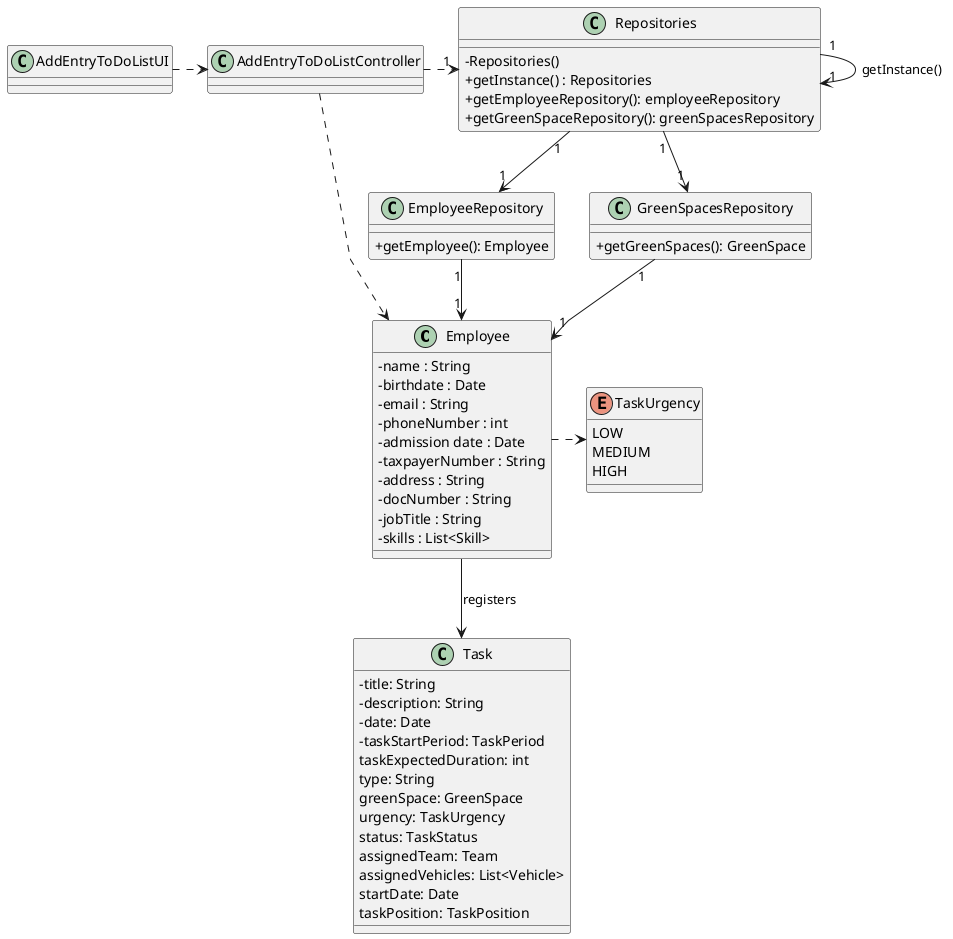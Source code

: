 @startuml
'skinparam monochrome true
skinparam packageStyle rectangle
skinparam shadowing false
skinparam linetype polyline
'skinparam linetype orto

skinparam classAttributeIconSize 0

'left to right direction
class Employee{
    -name : String
    -birthdate : Date
    -email : String
    -phoneNumber : int
    -admission date : Date
    -taxpayerNumber : String
    -address : String
    -docNumber : String
    -jobTitle : String
    -skills : List<Skill>
}


class AddEntryToDoListController{

}

class AddEntryToDoListUI{

}

class Repositories {
    - Repositories()
    + getInstance() : Repositories
    + getEmployeeRepository(): employeeRepository
    + getGreenSpaceRepository(): greenSpacesRepository
}
class EmployeeRepository{


+getEmployee(): Employee

}
class GreenSpacesRepository{
+getGreenSpaces(): GreenSpace
}

class Task{
    -title: String
    -description: String
    -date: Date
    -taskStartPeriod: TaskPeriod
    taskExpectedDuration: int
    type: String
    greenSpace: GreenSpace
    urgency: TaskUrgency
    status: TaskStatus
    assignedTeam: Team
    assignedVehicles: List<Vehicle>
    startDate: Date
    taskPosition: TaskPosition
}

enum TaskUrgency {
    LOW
    MEDIUM
    HIGH
}


AddEntryToDoListUI .>AddEntryToDoListController

AddEntryToDoListController .> "1" Repositories

Repositories "1" --> "1" Repositories : getInstance()
Repositories "1" --> "1" EmployeeRepository

Repositories "1" --> "1" GreenSpacesRepository

AddEntryToDoListController ..>Employee

EmployeeRepository "1" --> "1" Employee
GreenSpacesRepository "1" --> "1" Employee

Employee .> TaskUrgency
Employee --> Task: registers



@enduml